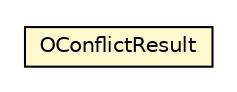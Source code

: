 #!/usr/local/bin/dot
#
# Class diagram 
# Generated by UMLGraph version R5_6-24-gf6e263 (http://www.umlgraph.org/)
#

digraph G {
	edge [fontname="Helvetica",fontsize=10,labelfontname="Helvetica",labelfontsize=10];
	node [fontname="Helvetica",fontsize=10,shape=plaintext];
	nodesep=0.25;
	ranksep=0.5;
	// com.orientechnologies.orient.server.distributed.conflict.ODistributedConflictResolver.OConflictResult
	c1507499 [label=<<table title="com.orientechnologies.orient.server.distributed.conflict.ODistributedConflictResolver.OConflictResult" border="0" cellborder="1" cellspacing="0" cellpadding="2" port="p" bgcolor="lemonChiffon" href="./ODistributedConflictResolver.OConflictResult.html">
		<tr><td><table border="0" cellspacing="0" cellpadding="1">
<tr><td align="center" balign="center"> OConflictResult </td></tr>
		</table></td></tr>
		</table>>, URL="./ODistributedConflictResolver.OConflictResult.html", fontname="Helvetica", fontcolor="black", fontsize=10.0];
}

